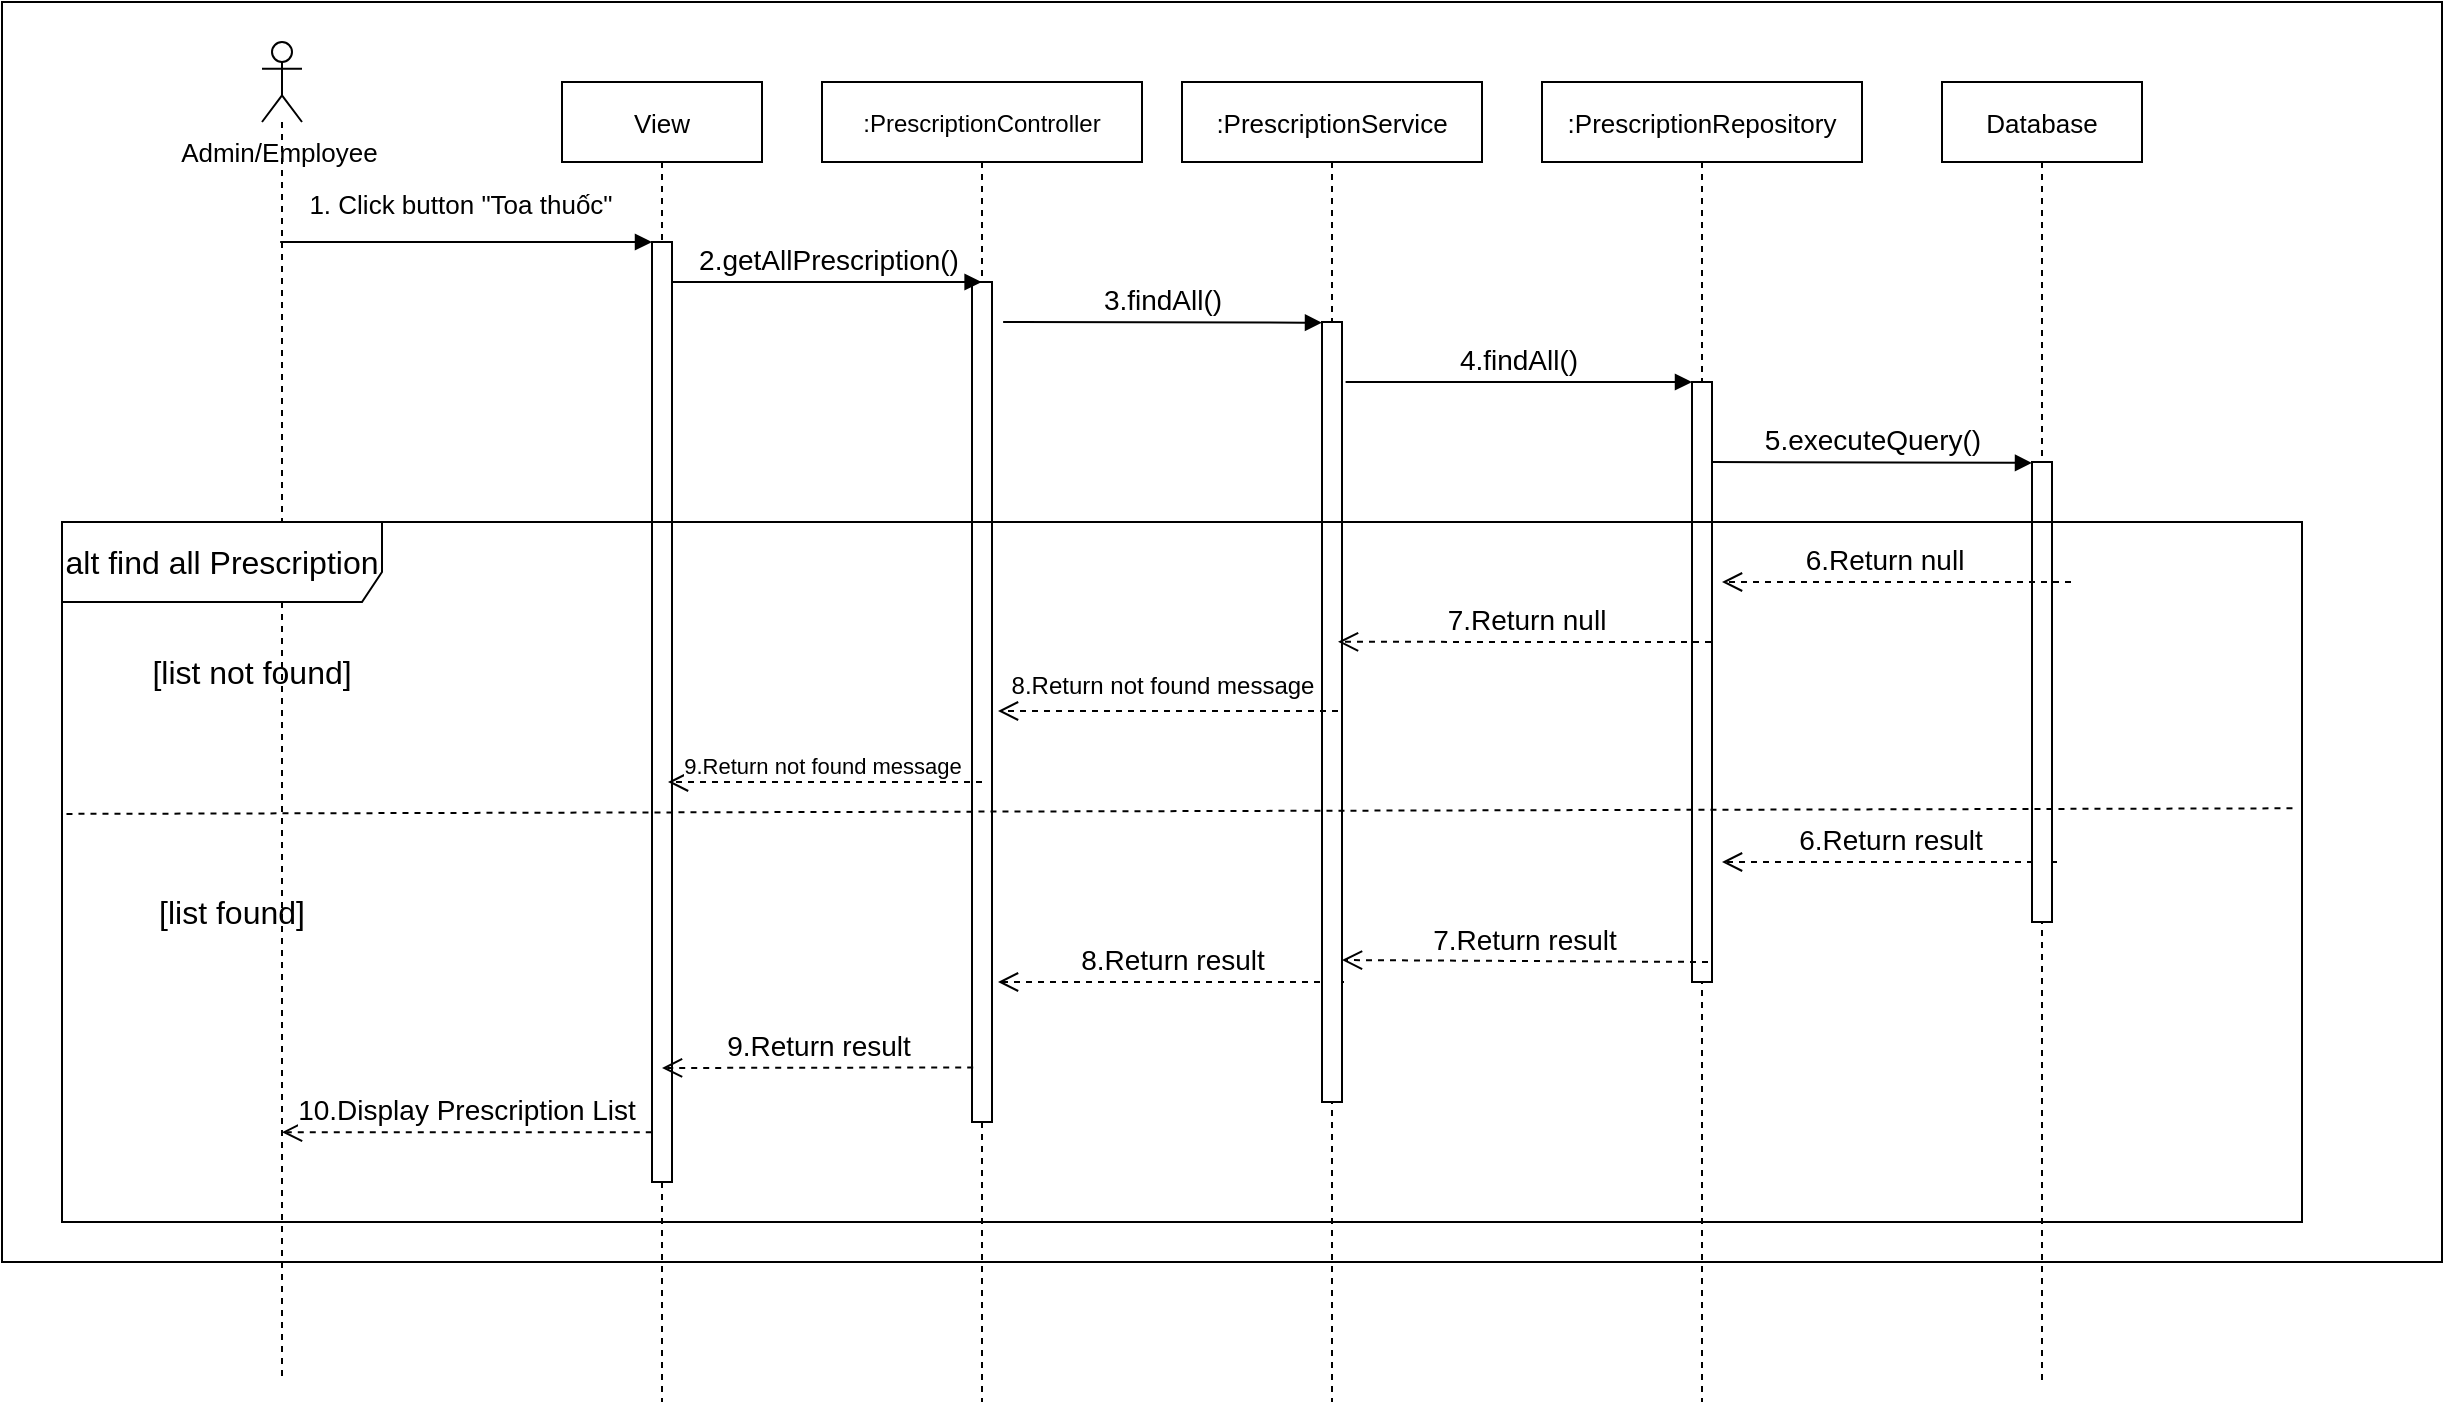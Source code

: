 <mxfile version="23.0.2" type="device">
  <diagram name="Trang-1" id="6UkhqD_zJwduC1p8GrSQ">
    <mxGraphModel dx="2141" dy="832" grid="1" gridSize="10" guides="1" tooltips="1" connect="1" arrows="1" fold="1" page="1" pageScale="1" pageWidth="827" pageHeight="1169" math="0" shadow="0">
      <root>
        <mxCell id="0" />
        <mxCell id="1" parent="0" />
        <mxCell id="LkVr4LkKgwLjPUWDAG_T-1" value="" style="rounded=0;whiteSpace=wrap;html=1;" parent="1" vertex="1">
          <mxGeometry x="-130" y="60" width="1220" height="630" as="geometry" />
        </mxCell>
        <mxCell id="LkVr4LkKgwLjPUWDAG_T-2" value="View" style="shape=umlLifeline;perimeter=lifelinePerimeter;container=1;collapsible=0;recursiveResize=0;rounded=0;shadow=0;strokeWidth=1;fontSize=13;" parent="1" vertex="1">
          <mxGeometry x="150" y="100" width="100" height="660" as="geometry" />
        </mxCell>
        <mxCell id="LkVr4LkKgwLjPUWDAG_T-3" value="" style="html=1;points=[];perimeter=orthogonalPerimeter;" parent="LkVr4LkKgwLjPUWDAG_T-2" vertex="1">
          <mxGeometry x="45" y="80" width="10" height="470" as="geometry" />
        </mxCell>
        <mxCell id="LkVr4LkKgwLjPUWDAG_T-16" value="1. Click button &quot;Toa thuốc&quot;" style="html=1;verticalAlign=bottom;endArrow=block;entryX=0.043;entryY=0.034;entryDx=0;entryDy=0;entryPerimeter=0;fontSize=13;" parent="LkVr4LkKgwLjPUWDAG_T-2" edge="1">
          <mxGeometry x="-0.032" y="8" width="80" relative="1" as="geometry">
            <mxPoint x="-140.93" y="80.0" as="sourcePoint" />
            <mxPoint x="45.0" y="80.0" as="targetPoint" />
            <mxPoint as="offset" />
          </mxGeometry>
        </mxCell>
        <mxCell id="LkVr4LkKgwLjPUWDAG_T-4" value=":PrescriptionController" style="shape=umlLifeline;perimeter=lifelinePerimeter;container=1;collapsible=0;recursiveResize=0;rounded=0;shadow=0;strokeWidth=1;" parent="1" vertex="1">
          <mxGeometry x="280" y="100" width="160" height="660" as="geometry" />
        </mxCell>
        <mxCell id="LkVr4LkKgwLjPUWDAG_T-5" value="" style="html=1;points=[];perimeter=orthogonalPerimeter;" parent="LkVr4LkKgwLjPUWDAG_T-4" vertex="1">
          <mxGeometry x="75" y="100" width="10" height="420" as="geometry" />
        </mxCell>
        <mxCell id="LkVr4LkKgwLjPUWDAG_T-6" value="8.Return result" style="html=1;verticalAlign=bottom;endArrow=open;dashed=1;endSize=8;exitX=-0.082;exitY=0.569;exitDx=0;exitDy=0;exitPerimeter=0;fontSize=14;" parent="LkVr4LkKgwLjPUWDAG_T-4" edge="1">
          <mxGeometry relative="1" as="geometry">
            <mxPoint x="261" y="450" as="sourcePoint" />
            <mxPoint x="88" y="450" as="targetPoint" />
          </mxGeometry>
        </mxCell>
        <mxCell id="LkVr4LkKgwLjPUWDAG_T-7" value=":PrescriptionService" style="shape=umlLifeline;perimeter=lifelinePerimeter;container=1;collapsible=0;recursiveResize=0;rounded=0;shadow=0;strokeWidth=1;fontSize=13;" parent="1" vertex="1">
          <mxGeometry x="460" y="100" width="150" height="660" as="geometry" />
        </mxCell>
        <mxCell id="LkVr4LkKgwLjPUWDAG_T-8" value="" style="html=1;points=[];perimeter=orthogonalPerimeter;" parent="LkVr4LkKgwLjPUWDAG_T-7" vertex="1">
          <mxGeometry x="70" y="120" width="10" height="390" as="geometry" />
        </mxCell>
        <mxCell id="LkVr4LkKgwLjPUWDAG_T-20" value="&lt;font style=&quot;font-size: 14px;&quot;&gt;3.findAll()&lt;/font&gt;" style="html=1;verticalAlign=bottom;endArrow=block;exitX=1.236;exitY=0.183;exitDx=0;exitDy=0;exitPerimeter=0;entryX=-0.02;entryY=0.142;entryDx=0;entryDy=0;entryPerimeter=0;" parent="LkVr4LkKgwLjPUWDAG_T-7" edge="1">
          <mxGeometry width="80" relative="1" as="geometry">
            <mxPoint x="-89.44" y="120.0" as="sourcePoint" />
            <mxPoint x="70.0" y="120.35" as="targetPoint" />
          </mxGeometry>
        </mxCell>
        <mxCell id="LkVr4LkKgwLjPUWDAG_T-9" value=":PrescriptionRepository" style="shape=umlLifeline;perimeter=lifelinePerimeter;container=1;collapsible=0;recursiveResize=0;rounded=0;shadow=0;strokeWidth=1;fontSize=13;" parent="1" vertex="1">
          <mxGeometry x="640" y="100" width="160" height="660" as="geometry" />
        </mxCell>
        <mxCell id="LkVr4LkKgwLjPUWDAG_T-10" value="" style="html=1;points=[];perimeter=orthogonalPerimeter;" parent="LkVr4LkKgwLjPUWDAG_T-9" vertex="1">
          <mxGeometry x="75" y="150" width="10" height="300" as="geometry" />
        </mxCell>
        <mxCell id="LkVr4LkKgwLjPUWDAG_T-13" value="6.Return result" style="html=1;verticalAlign=bottom;endArrow=open;dashed=1;endSize=8;fontSize=14;" parent="LkVr4LkKgwLjPUWDAG_T-9" edge="1">
          <mxGeometry relative="1" as="geometry">
            <mxPoint x="257.5" y="390" as="sourcePoint" />
            <mxPoint x="90" y="390" as="targetPoint" />
            <Array as="points">
              <mxPoint x="213.5" y="390" />
            </Array>
          </mxGeometry>
        </mxCell>
        <mxCell id="LkVr4LkKgwLjPUWDAG_T-14" value="Database" style="shape=umlLifeline;perimeter=lifelinePerimeter;container=1;collapsible=0;recursiveResize=0;rounded=0;shadow=0;strokeWidth=1;fontSize=13;" parent="1" vertex="1">
          <mxGeometry x="840" y="100" width="100" height="650" as="geometry" />
        </mxCell>
        <mxCell id="LkVr4LkKgwLjPUWDAG_T-15" value="" style="html=1;points=[];perimeter=orthogonalPerimeter;" parent="LkVr4LkKgwLjPUWDAG_T-14" vertex="1">
          <mxGeometry x="45" y="190" width="10" height="230" as="geometry" />
        </mxCell>
        <mxCell id="LkVr4LkKgwLjPUWDAG_T-11" value="&lt;font style=&quot;font-size: 14px;&quot;&gt;5.executeQuery()&lt;/font&gt;" style="html=1;verticalAlign=bottom;endArrow=block;entryX=0.45;entryY=0.493;entryDx=0;entryDy=0;entryPerimeter=0;exitX=1.236;exitY=0.285;exitDx=0;exitDy=0;exitPerimeter=0;" parent="LkVr4LkKgwLjPUWDAG_T-14" edge="1">
          <mxGeometry width="80" relative="1" as="geometry">
            <mxPoint x="-115" y="190" as="sourcePoint" />
            <mxPoint x="45" y="190.45" as="targetPoint" />
          </mxGeometry>
        </mxCell>
        <mxCell id="LkVr4LkKgwLjPUWDAG_T-17" value="" style="shape=umlLifeline;perimeter=lifelinePerimeter;whiteSpace=wrap;html=1;container=1;dropTarget=0;collapsible=0;recursiveResize=0;outlineConnect=0;portConstraint=eastwest;newEdgeStyle={&quot;curved&quot;:0,&quot;rounded&quot;:0};participant=umlActor;" parent="1" vertex="1">
          <mxGeometry y="80" width="20" height="670" as="geometry" />
        </mxCell>
        <mxCell id="LkVr4LkKgwLjPUWDAG_T-18" value="&lt;font style=&quot;font-size: 13px;&quot;&gt;Admin/Employee&amp;nbsp;&lt;/font&gt;" style="text;html=1;align=center;verticalAlign=middle;resizable=0;points=[];autosize=1;strokeColor=none;fillColor=none;" parent="1" vertex="1">
          <mxGeometry x="-55" y="120" width="130" height="30" as="geometry" />
        </mxCell>
        <mxCell id="LkVr4LkKgwLjPUWDAG_T-19" value="&lt;font style=&quot;font-size: 14px;&quot;&gt;2.getAllPrescription()&lt;/font&gt;" style="html=1;verticalAlign=bottom;endArrow=block;entryX=0.18;entryY=0.098;entryDx=0;entryDy=0;entryPerimeter=0;" parent="1" edge="1">
          <mxGeometry width="80" relative="1" as="geometry">
            <mxPoint x="205" y="200.0" as="sourcePoint" />
            <mxPoint x="359.8" y="200.0" as="targetPoint" />
          </mxGeometry>
        </mxCell>
        <mxCell id="LkVr4LkKgwLjPUWDAG_T-21" value="&lt;font style=&quot;font-size: 14px;&quot;&gt;4.findAll()&lt;/font&gt;" style="html=1;verticalAlign=bottom;endArrow=block;exitX=1.18;exitY=0.189;exitDx=0;exitDy=0;exitPerimeter=0;" parent="1" edge="1">
          <mxGeometry width="80" relative="1" as="geometry">
            <mxPoint x="541.8" y="250.0" as="sourcePoint" />
            <mxPoint x="715" y="250.0" as="targetPoint" />
          </mxGeometry>
        </mxCell>
        <mxCell id="LkVr4LkKgwLjPUWDAG_T-22" value="10.Display Prescription List" style="html=1;verticalAlign=bottom;endArrow=open;dashed=1;endSize=8;exitX=-0.011;exitY=0.947;exitDx=0;exitDy=0;exitPerimeter=0;fontSize=14;" parent="1" source="LkVr4LkKgwLjPUWDAG_T-3" target="LkVr4LkKgwLjPUWDAG_T-17" edge="1">
          <mxGeometry relative="1" as="geometry">
            <mxPoint x="190" y="610" as="sourcePoint" />
            <mxPoint x="-78" y="611" as="targetPoint" />
          </mxGeometry>
        </mxCell>
        <mxCell id="LkVr4LkKgwLjPUWDAG_T-23" value="9.Return result" style="html=1;verticalAlign=bottom;endArrow=open;dashed=1;endSize=8;exitX=0.06;exitY=0.935;exitDx=0;exitDy=0;exitPerimeter=0;fontSize=14;" parent="1" source="LkVr4LkKgwLjPUWDAG_T-5" edge="1">
          <mxGeometry relative="1" as="geometry">
            <mxPoint x="340" y="583" as="sourcePoint" />
            <mxPoint x="200" y="593" as="targetPoint" />
          </mxGeometry>
        </mxCell>
        <mxCell id="LkVr4LkKgwLjPUWDAG_T-24" value="alt find all Prescription" style="shape=umlFrame;whiteSpace=wrap;html=1;pointerEvents=0;fontSize=16;width=160;height=40;" parent="1" vertex="1">
          <mxGeometry x="-100" y="320" width="1120" height="350" as="geometry" />
        </mxCell>
        <mxCell id="LkVr4LkKgwLjPUWDAG_T-25" value="8.Return not found message" style="html=1;verticalAlign=bottom;endArrow=open;dashed=1;endSize=8;fontSize=12;" parent="1" edge="1">
          <mxGeometry x="0.035" y="-4" relative="1" as="geometry">
            <mxPoint x="538" y="414.5" as="sourcePoint" />
            <mxPoint x="368" y="414.5" as="targetPoint" />
            <mxPoint as="offset" />
          </mxGeometry>
        </mxCell>
        <mxCell id="LkVr4LkKgwLjPUWDAG_T-26" value="9.Return not found message" style="html=1;verticalAlign=bottom;endArrow=open;dashed=1;endSize=8;fontSize=11;" parent="1" edge="1">
          <mxGeometry x="0.019" y="1" relative="1" as="geometry">
            <mxPoint x="360" y="450" as="sourcePoint" />
            <mxPoint x="203" y="450" as="targetPoint" />
            <mxPoint as="offset" />
          </mxGeometry>
        </mxCell>
        <mxCell id="LkVr4LkKgwLjPUWDAG_T-27" value="[list not found]" style="text;html=1;strokeColor=none;fillColor=none;align=center;verticalAlign=middle;whiteSpace=wrap;rounded=0;fontSize=16;" parent="1" vertex="1">
          <mxGeometry x="-80" y="380" width="150" height="30" as="geometry" />
        </mxCell>
        <mxCell id="LkVr4LkKgwLjPUWDAG_T-28" value="[list found]" style="text;html=1;strokeColor=none;fillColor=none;align=center;verticalAlign=middle;whiteSpace=wrap;rounded=0;fontSize=16;" parent="1" vertex="1">
          <mxGeometry x="-90" y="500" width="150" height="30" as="geometry" />
        </mxCell>
        <mxCell id="LkVr4LkKgwLjPUWDAG_T-29" value="6.Return null" style="html=1;verticalAlign=bottom;endArrow=open;dashed=1;endSize=8;fontSize=14;" parent="1" edge="1">
          <mxGeometry x="0.083" relative="1" as="geometry">
            <mxPoint x="904.5" y="350" as="sourcePoint" />
            <mxPoint x="730" y="350" as="targetPoint" />
            <Array as="points">
              <mxPoint x="860.5" y="350" />
            </Array>
            <mxPoint x="1" as="offset" />
          </mxGeometry>
        </mxCell>
        <mxCell id="LkVr4LkKgwLjPUWDAG_T-30" value="7.Return null" style="html=1;verticalAlign=bottom;endArrow=open;dashed=1;endSize=8;fontSize=14;entryX=0.8;entryY=0.41;entryDx=0;entryDy=0;entryPerimeter=0;" parent="1" target="LkVr4LkKgwLjPUWDAG_T-8" edge="1">
          <mxGeometry x="-0.003" relative="1" as="geometry">
            <mxPoint x="724.5" y="380" as="sourcePoint" />
            <mxPoint x="550" y="380" as="targetPoint" />
            <Array as="points">
              <mxPoint x="680.5" y="380" />
            </Array>
            <mxPoint as="offset" />
          </mxGeometry>
        </mxCell>
        <mxCell id="LkVr4LkKgwLjPUWDAG_T-12" value="7.Return result" style="html=1;verticalAlign=bottom;endArrow=open;dashed=1;endSize=8;exitX=0.471;exitY=0.635;exitDx=0;exitDy=0;exitPerimeter=0;fontSize=14;entryX=1;entryY=0.818;entryDx=0;entryDy=0;entryPerimeter=0;" parent="1" target="LkVr4LkKgwLjPUWDAG_T-8" edge="1">
          <mxGeometry x="0.004" relative="1" as="geometry">
            <mxPoint x="723.0" y="540.0" as="sourcePoint" />
            <mxPoint x="548" y="541" as="targetPoint" />
            <mxPoint as="offset" />
          </mxGeometry>
        </mxCell>
        <mxCell id="Eq_i56sze25ZhdxUo_MQ-1" value="" style="endArrow=none;dashed=1;html=1;rounded=0;exitX=0.002;exitY=0.417;exitDx=0;exitDy=0;exitPerimeter=0;entryX=0.998;entryY=0.409;entryDx=0;entryDy=0;entryPerimeter=0;" edge="1" parent="1" source="LkVr4LkKgwLjPUWDAG_T-24" target="LkVr4LkKgwLjPUWDAG_T-24">
          <mxGeometry width="50" height="50" relative="1" as="geometry">
            <mxPoint x="410" y="450" as="sourcePoint" />
            <mxPoint x="460" y="400" as="targetPoint" />
          </mxGeometry>
        </mxCell>
      </root>
    </mxGraphModel>
  </diagram>
</mxfile>
